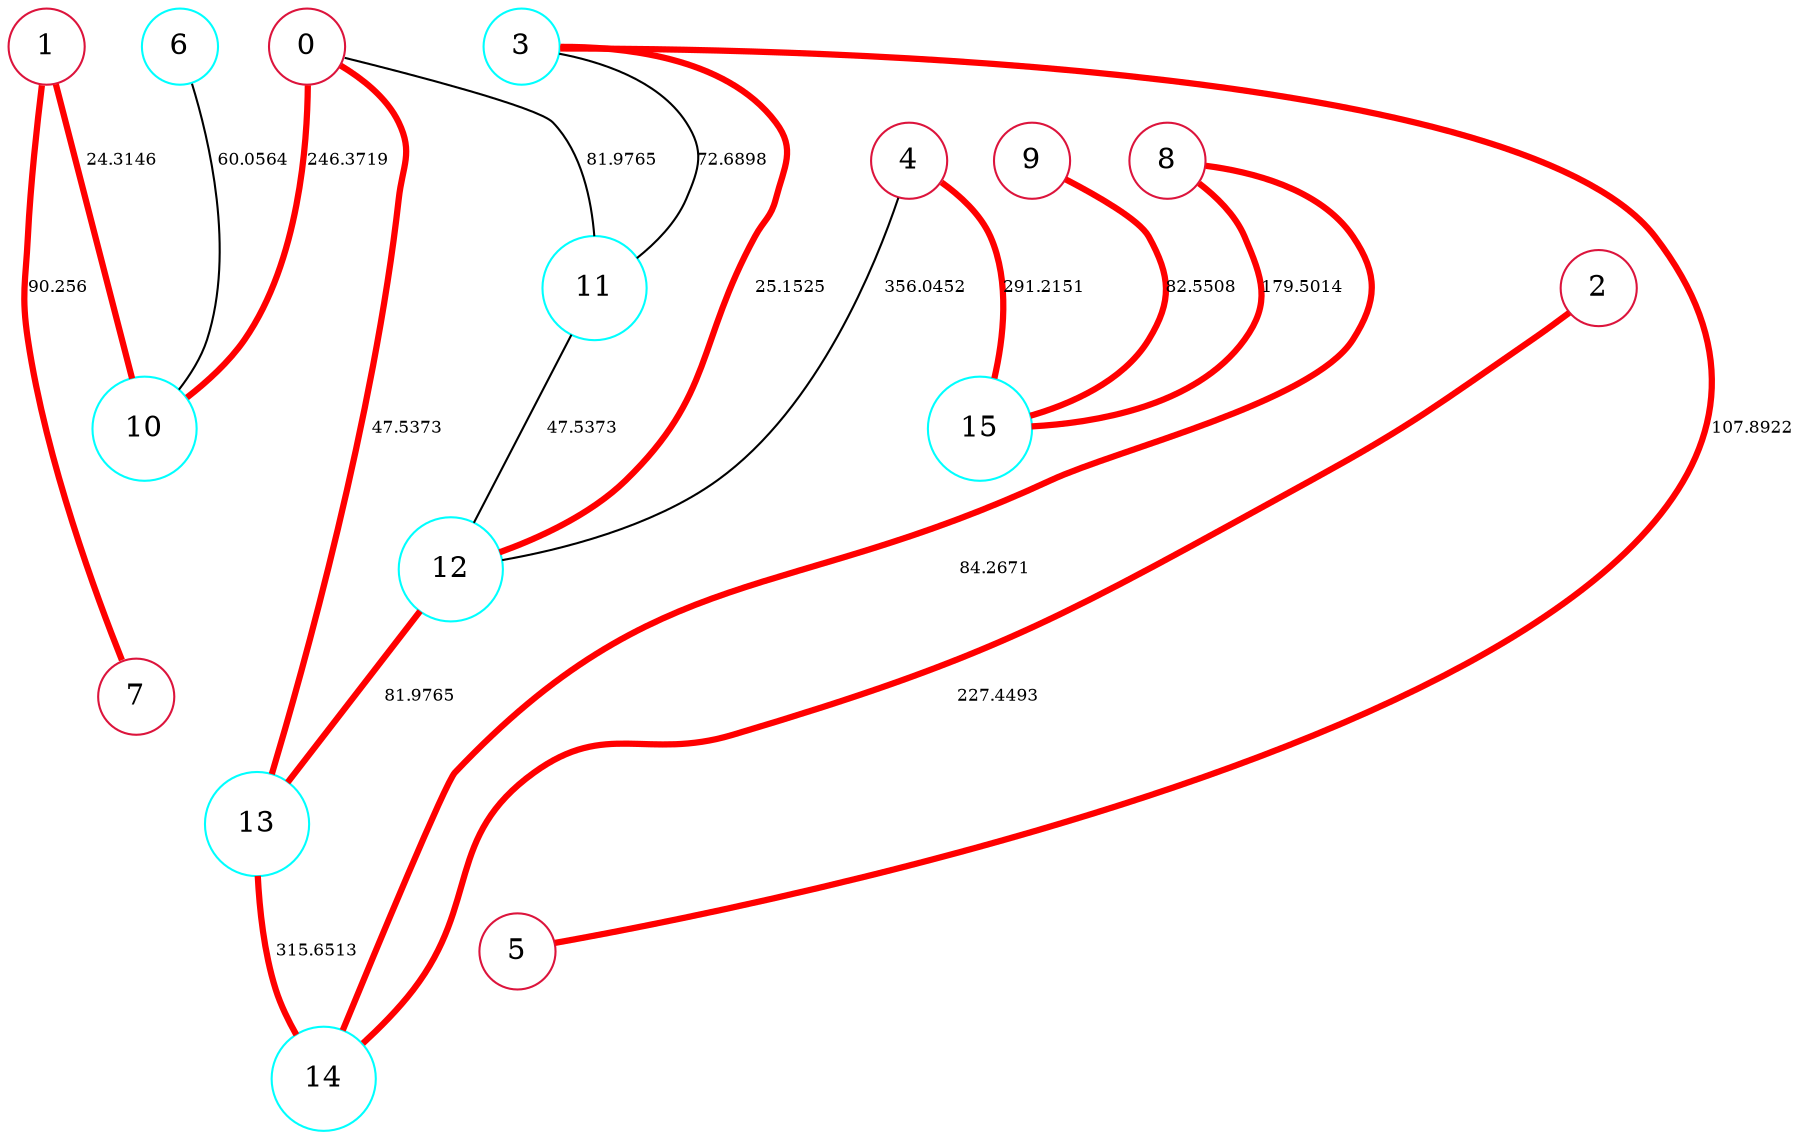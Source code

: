 graph "instance002.txt" {
	edge [fontsize=8]
	node [color=crimson shape=circle width=0.05]
	0 [label=0]
	node [color=crimson shape=circle width=0.05]
	1 [label=1]
	node [color=crimson shape=circle width=0.05]
	2 [label=2]
	node [color=aqua shape=circle width=0.05]
	3 [label=3]
	node [color=crimson shape=circle width=0.05]
	4 [label=4]
	node [color=crimson shape=circle width=0.05]
	5 [label=5]
	node [color=aqua shape=circle width=0.05]
	6 [label=6]
	node [color=crimson shape=circle width=0.05]
	7 [label=7]
	node [color=crimson shape=circle width=0.05]
	8 [label=8]
	node [color=crimson shape=circle width=0.05]
	9 [label=9]
	node [color=aqua shape=circle width=0.05]
	10 [label=10]
	node [color=aqua shape=circle width=0.05]
	11 [label=11]
	node [color=aqua shape=circle width=0.05]
	12 [label=12]
	node [color=aqua shape=circle width=0.05]
	13 [label=13]
	node [color=aqua shape=circle width=0.05]
	14 [label=14]
	node [color=aqua shape=circle width=0.05]
	15 [label=15]
	3 -- 5 [label=107.8922 color=red penwidth=3 weight=-106892]
	1 -- 7 [label=90.256 color=red penwidth=3 weight=-89256]
	0 -- 10 [label=246.3719 color=red penwidth=3 weight=-245371]
	1 -- 10 [label=24.3146 color=red penwidth=3 weight=-23314]
	6 -- 10 [label=60.0564 weight=-59056]
	0 -- 11 [label=81.9765 weight=-80976]
	3 -- 11 [label=72.6898 weight=-71689]
	3 -- 12 [label=25.1525 color=red penwidth=3 weight=-24152]
	4 -- 12 [label=356.0452 weight=-355045]
	11 -- 12 [label=47.5373 weight=-46537]
	0 -- 13 [label=47.5373 color=red penwidth=3 weight=-46537]
	12 -- 13 [label=81.9765 color=red penwidth=3 weight=-80976]
	2 -- 14 [label=227.4493 color=red penwidth=3 weight=-226449]
	8 -- 14 [label=84.2671 color=red penwidth=3 weight=-83267]
	13 -- 14 [label=315.6513 color=red penwidth=3 weight=-314651]
	4 -- 15 [label=291.2151 color=red penwidth=3 weight=-290215]
	8 -- 15 [label=179.5014 color=red penwidth=3 weight=-178501]
	9 -- 15 [label=82.5508 color=red penwidth=3 weight=-81550]
}
